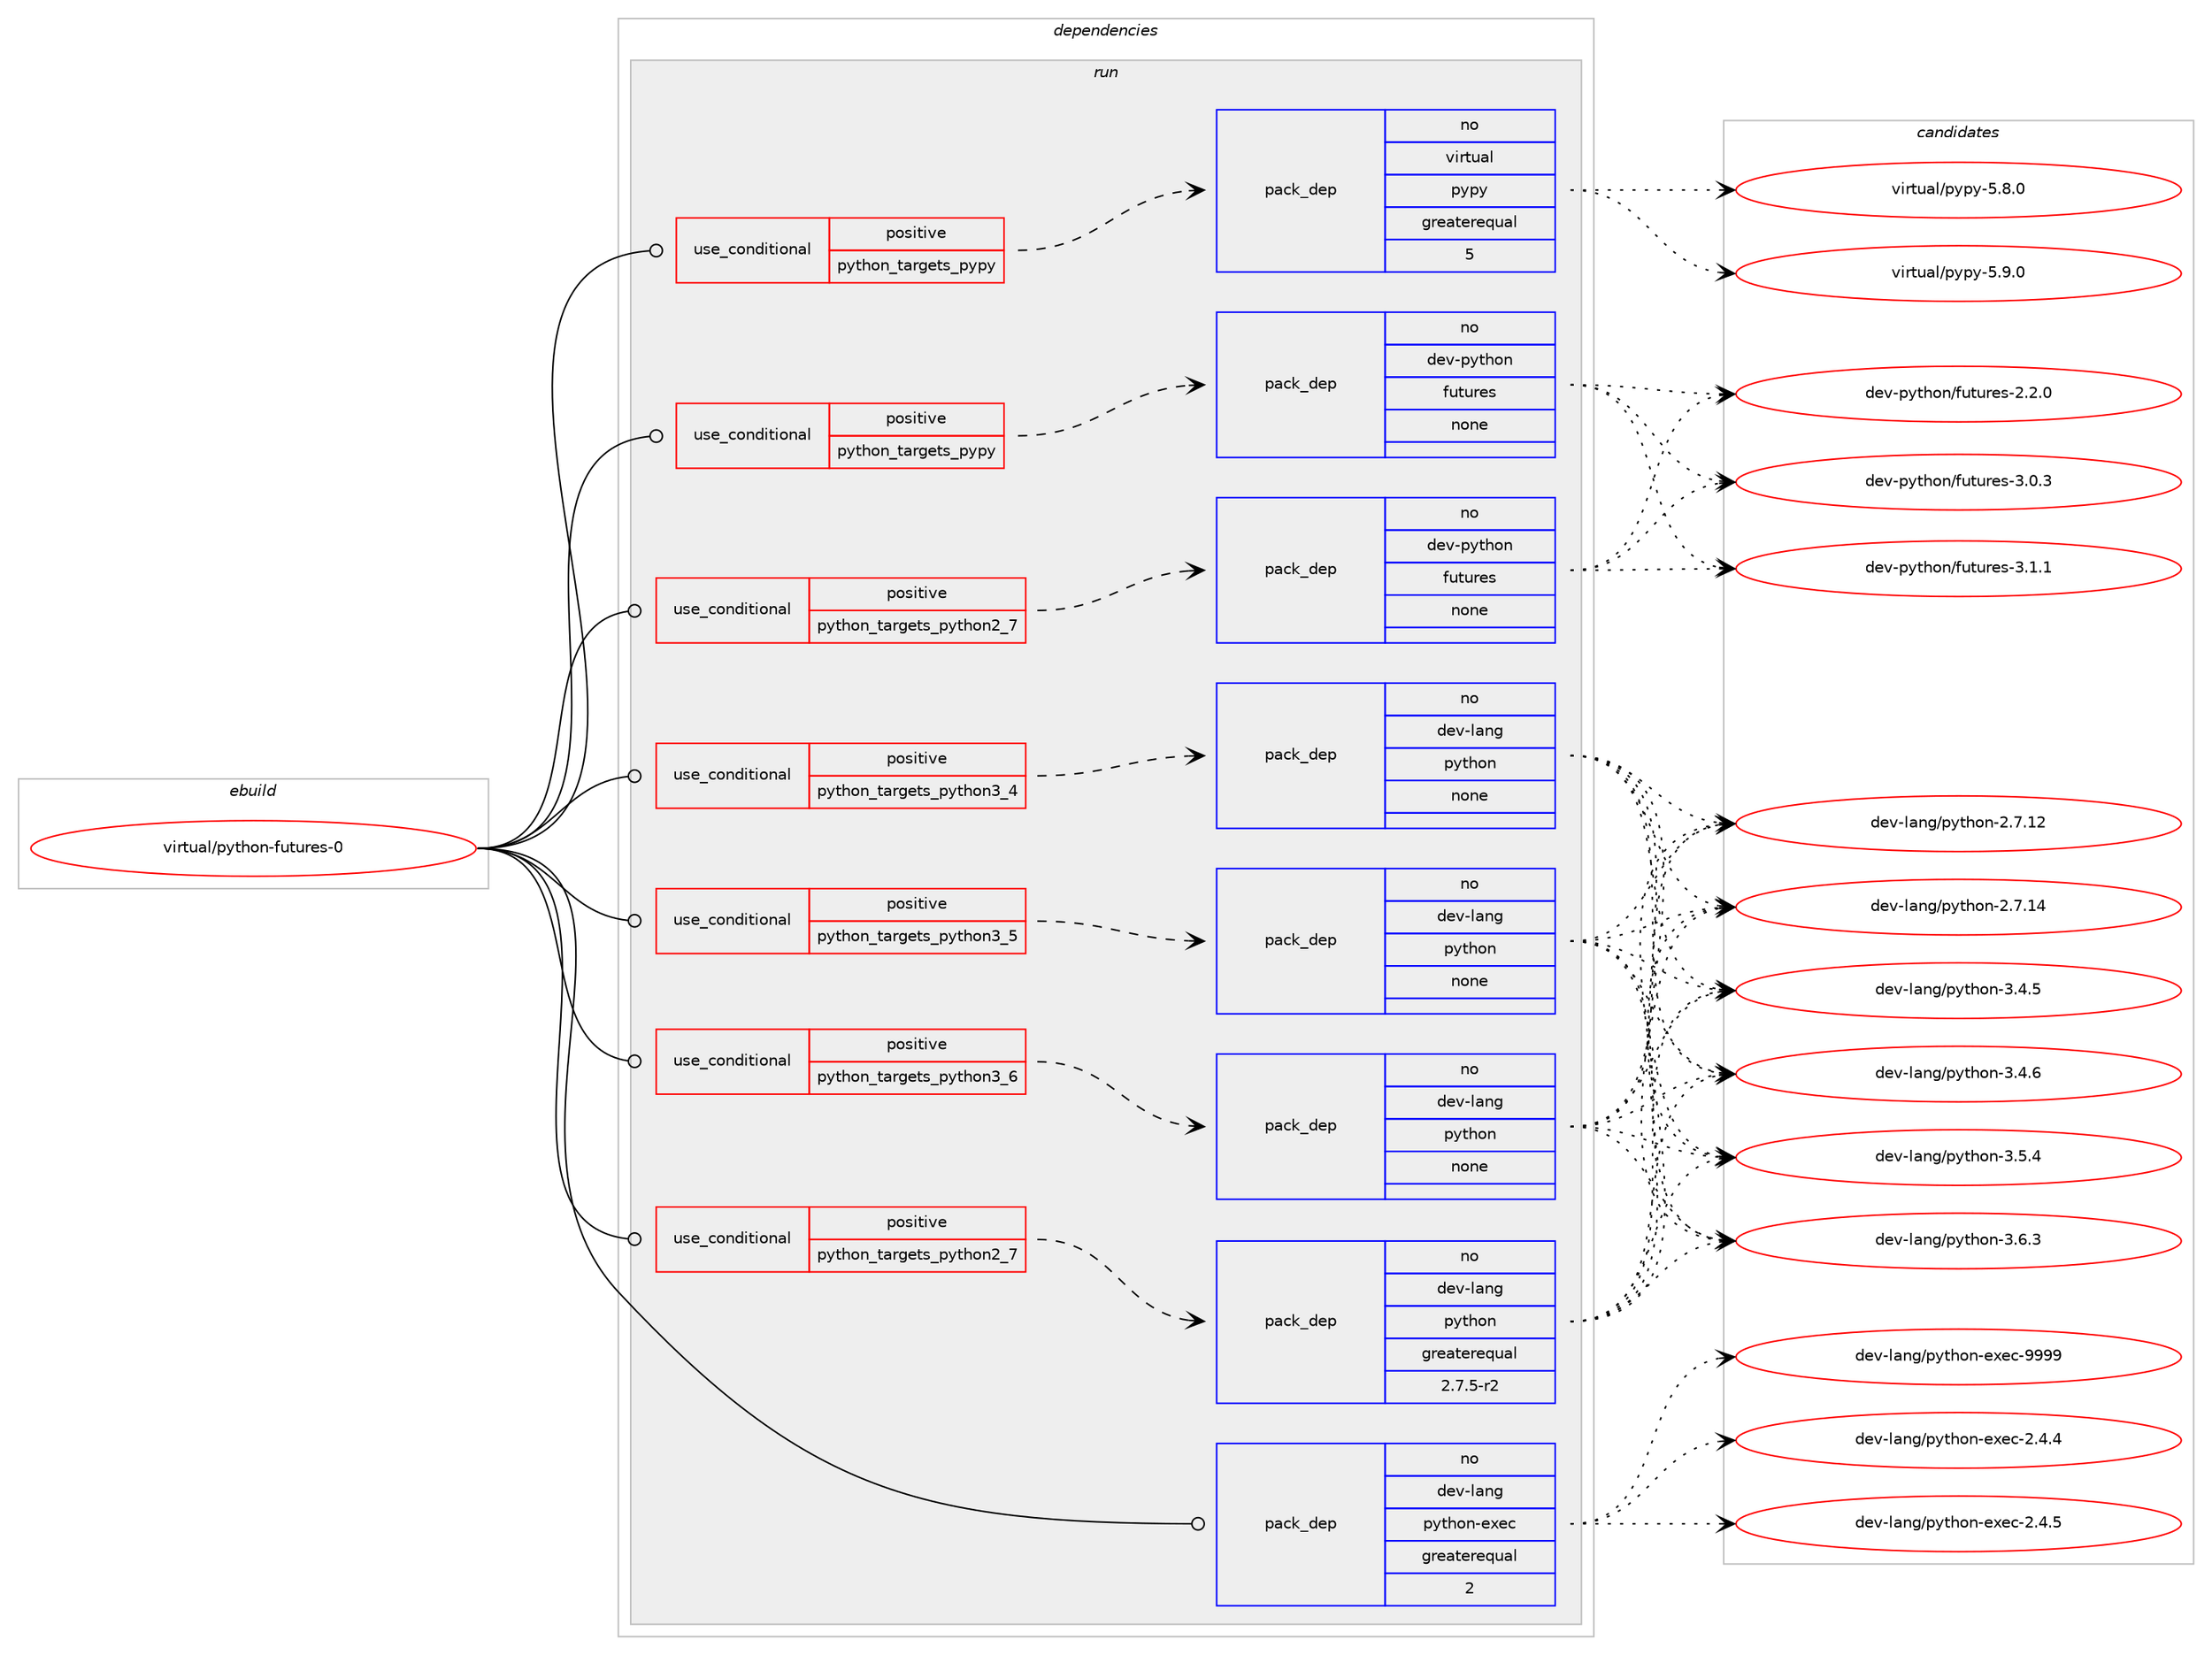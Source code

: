 digraph prolog {

# *************
# Graph options
# *************

newrank=true;
concentrate=true;
compound=true;
graph [rankdir=LR,fontname=Helvetica,fontsize=10,ranksep=1.5];#, ranksep=2.5, nodesep=0.2];
edge  [arrowhead=vee];
node  [fontname=Helvetica,fontsize=10];

# **********
# The ebuild
# **********

subgraph cluster_leftcol {
color=gray;
rank=same;
label=<<i>ebuild</i>>;
id [label="virtual/python-futures-0", color=red, width=4, href="../virtual/python-futures-0.svg"];
}

# ****************
# The dependencies
# ****************

subgraph cluster_midcol {
color=gray;
label=<<i>dependencies</i>>;
subgraph cluster_compile {
fillcolor="#eeeeee";
style=filled;
label=<<i>compile</i>>;
}
subgraph cluster_compileandrun {
fillcolor="#eeeeee";
style=filled;
label=<<i>compile and run</i>>;
}
subgraph cluster_run {
fillcolor="#eeeeee";
style=filled;
label=<<i>run</i>>;
subgraph cond118971 {
dependency499028 [label=<<TABLE BORDER="0" CELLBORDER="1" CELLSPACING="0" CELLPADDING="4"><TR><TD ROWSPAN="3" CELLPADDING="10">use_conditional</TD></TR><TR><TD>positive</TD></TR><TR><TD>python_targets_pypy</TD></TR></TABLE>>, shape=none, color=red];
subgraph pack370965 {
dependency499029 [label=<<TABLE BORDER="0" CELLBORDER="1" CELLSPACING="0" CELLPADDING="4" WIDTH="220"><TR><TD ROWSPAN="6" CELLPADDING="30">pack_dep</TD></TR><TR><TD WIDTH="110">no</TD></TR><TR><TD>dev-python</TD></TR><TR><TD>futures</TD></TR><TR><TD>none</TD></TR><TR><TD></TD></TR></TABLE>>, shape=none, color=blue];
}
dependency499028:e -> dependency499029:w [weight=20,style="dashed",arrowhead="vee"];
}
id:e -> dependency499028:w [weight=20,style="solid",arrowhead="odot"];
subgraph cond118972 {
dependency499030 [label=<<TABLE BORDER="0" CELLBORDER="1" CELLSPACING="0" CELLPADDING="4"><TR><TD ROWSPAN="3" CELLPADDING="10">use_conditional</TD></TR><TR><TD>positive</TD></TR><TR><TD>python_targets_pypy</TD></TR></TABLE>>, shape=none, color=red];
subgraph pack370966 {
dependency499031 [label=<<TABLE BORDER="0" CELLBORDER="1" CELLSPACING="0" CELLPADDING="4" WIDTH="220"><TR><TD ROWSPAN="6" CELLPADDING="30">pack_dep</TD></TR><TR><TD WIDTH="110">no</TD></TR><TR><TD>virtual</TD></TR><TR><TD>pypy</TD></TR><TR><TD>greaterequal</TD></TR><TR><TD>5</TD></TR></TABLE>>, shape=none, color=blue];
}
dependency499030:e -> dependency499031:w [weight=20,style="dashed",arrowhead="vee"];
}
id:e -> dependency499030:w [weight=20,style="solid",arrowhead="odot"];
subgraph cond118973 {
dependency499032 [label=<<TABLE BORDER="0" CELLBORDER="1" CELLSPACING="0" CELLPADDING="4"><TR><TD ROWSPAN="3" CELLPADDING="10">use_conditional</TD></TR><TR><TD>positive</TD></TR><TR><TD>python_targets_python2_7</TD></TR></TABLE>>, shape=none, color=red];
subgraph pack370967 {
dependency499033 [label=<<TABLE BORDER="0" CELLBORDER="1" CELLSPACING="0" CELLPADDING="4" WIDTH="220"><TR><TD ROWSPAN="6" CELLPADDING="30">pack_dep</TD></TR><TR><TD WIDTH="110">no</TD></TR><TR><TD>dev-lang</TD></TR><TR><TD>python</TD></TR><TR><TD>greaterequal</TD></TR><TR><TD>2.7.5-r2</TD></TR></TABLE>>, shape=none, color=blue];
}
dependency499032:e -> dependency499033:w [weight=20,style="dashed",arrowhead="vee"];
}
id:e -> dependency499032:w [weight=20,style="solid",arrowhead="odot"];
subgraph cond118974 {
dependency499034 [label=<<TABLE BORDER="0" CELLBORDER="1" CELLSPACING="0" CELLPADDING="4"><TR><TD ROWSPAN="3" CELLPADDING="10">use_conditional</TD></TR><TR><TD>positive</TD></TR><TR><TD>python_targets_python2_7</TD></TR></TABLE>>, shape=none, color=red];
subgraph pack370968 {
dependency499035 [label=<<TABLE BORDER="0" CELLBORDER="1" CELLSPACING="0" CELLPADDING="4" WIDTH="220"><TR><TD ROWSPAN="6" CELLPADDING="30">pack_dep</TD></TR><TR><TD WIDTH="110">no</TD></TR><TR><TD>dev-python</TD></TR><TR><TD>futures</TD></TR><TR><TD>none</TD></TR><TR><TD></TD></TR></TABLE>>, shape=none, color=blue];
}
dependency499034:e -> dependency499035:w [weight=20,style="dashed",arrowhead="vee"];
}
id:e -> dependency499034:w [weight=20,style="solid",arrowhead="odot"];
subgraph cond118975 {
dependency499036 [label=<<TABLE BORDER="0" CELLBORDER="1" CELLSPACING="0" CELLPADDING="4"><TR><TD ROWSPAN="3" CELLPADDING="10">use_conditional</TD></TR><TR><TD>positive</TD></TR><TR><TD>python_targets_python3_4</TD></TR></TABLE>>, shape=none, color=red];
subgraph pack370969 {
dependency499037 [label=<<TABLE BORDER="0" CELLBORDER="1" CELLSPACING="0" CELLPADDING="4" WIDTH="220"><TR><TD ROWSPAN="6" CELLPADDING="30">pack_dep</TD></TR><TR><TD WIDTH="110">no</TD></TR><TR><TD>dev-lang</TD></TR><TR><TD>python</TD></TR><TR><TD>none</TD></TR><TR><TD></TD></TR></TABLE>>, shape=none, color=blue];
}
dependency499036:e -> dependency499037:w [weight=20,style="dashed",arrowhead="vee"];
}
id:e -> dependency499036:w [weight=20,style="solid",arrowhead="odot"];
subgraph cond118976 {
dependency499038 [label=<<TABLE BORDER="0" CELLBORDER="1" CELLSPACING="0" CELLPADDING="4"><TR><TD ROWSPAN="3" CELLPADDING="10">use_conditional</TD></TR><TR><TD>positive</TD></TR><TR><TD>python_targets_python3_5</TD></TR></TABLE>>, shape=none, color=red];
subgraph pack370970 {
dependency499039 [label=<<TABLE BORDER="0" CELLBORDER="1" CELLSPACING="0" CELLPADDING="4" WIDTH="220"><TR><TD ROWSPAN="6" CELLPADDING="30">pack_dep</TD></TR><TR><TD WIDTH="110">no</TD></TR><TR><TD>dev-lang</TD></TR><TR><TD>python</TD></TR><TR><TD>none</TD></TR><TR><TD></TD></TR></TABLE>>, shape=none, color=blue];
}
dependency499038:e -> dependency499039:w [weight=20,style="dashed",arrowhead="vee"];
}
id:e -> dependency499038:w [weight=20,style="solid",arrowhead="odot"];
subgraph cond118977 {
dependency499040 [label=<<TABLE BORDER="0" CELLBORDER="1" CELLSPACING="0" CELLPADDING="4"><TR><TD ROWSPAN="3" CELLPADDING="10">use_conditional</TD></TR><TR><TD>positive</TD></TR><TR><TD>python_targets_python3_6</TD></TR></TABLE>>, shape=none, color=red];
subgraph pack370971 {
dependency499041 [label=<<TABLE BORDER="0" CELLBORDER="1" CELLSPACING="0" CELLPADDING="4" WIDTH="220"><TR><TD ROWSPAN="6" CELLPADDING="30">pack_dep</TD></TR><TR><TD WIDTH="110">no</TD></TR><TR><TD>dev-lang</TD></TR><TR><TD>python</TD></TR><TR><TD>none</TD></TR><TR><TD></TD></TR></TABLE>>, shape=none, color=blue];
}
dependency499040:e -> dependency499041:w [weight=20,style="dashed",arrowhead="vee"];
}
id:e -> dependency499040:w [weight=20,style="solid",arrowhead="odot"];
subgraph pack370972 {
dependency499042 [label=<<TABLE BORDER="0" CELLBORDER="1" CELLSPACING="0" CELLPADDING="4" WIDTH="220"><TR><TD ROWSPAN="6" CELLPADDING="30">pack_dep</TD></TR><TR><TD WIDTH="110">no</TD></TR><TR><TD>dev-lang</TD></TR><TR><TD>python-exec</TD></TR><TR><TD>greaterequal</TD></TR><TR><TD>2</TD></TR></TABLE>>, shape=none, color=blue];
}
id:e -> dependency499042:w [weight=20,style="solid",arrowhead="odot"];
}
}

# **************
# The candidates
# **************

subgraph cluster_choices {
rank=same;
color=gray;
label=<<i>candidates</i>>;

subgraph choice370965 {
color=black;
nodesep=1;
choice1001011184511212111610411111047102117116117114101115455046504648 [label="dev-python/futures-2.2.0", color=red, width=4,href="../dev-python/futures-2.2.0.svg"];
choice1001011184511212111610411111047102117116117114101115455146484651 [label="dev-python/futures-3.0.3", color=red, width=4,href="../dev-python/futures-3.0.3.svg"];
choice1001011184511212111610411111047102117116117114101115455146494649 [label="dev-python/futures-3.1.1", color=red, width=4,href="../dev-python/futures-3.1.1.svg"];
dependency499029:e -> choice1001011184511212111610411111047102117116117114101115455046504648:w [style=dotted,weight="100"];
dependency499029:e -> choice1001011184511212111610411111047102117116117114101115455146484651:w [style=dotted,weight="100"];
dependency499029:e -> choice1001011184511212111610411111047102117116117114101115455146494649:w [style=dotted,weight="100"];
}
subgraph choice370966 {
color=black;
nodesep=1;
choice1181051141161179710847112121112121455346564648 [label="virtual/pypy-5.8.0", color=red, width=4,href="../virtual/pypy-5.8.0.svg"];
choice1181051141161179710847112121112121455346574648 [label="virtual/pypy-5.9.0", color=red, width=4,href="../virtual/pypy-5.9.0.svg"];
dependency499031:e -> choice1181051141161179710847112121112121455346564648:w [style=dotted,weight="100"];
dependency499031:e -> choice1181051141161179710847112121112121455346574648:w [style=dotted,weight="100"];
}
subgraph choice370967 {
color=black;
nodesep=1;
choice10010111845108971101034711212111610411111045504655464950 [label="dev-lang/python-2.7.12", color=red, width=4,href="../dev-lang/python-2.7.12.svg"];
choice10010111845108971101034711212111610411111045504655464952 [label="dev-lang/python-2.7.14", color=red, width=4,href="../dev-lang/python-2.7.14.svg"];
choice100101118451089711010347112121116104111110455146524653 [label="dev-lang/python-3.4.5", color=red, width=4,href="../dev-lang/python-3.4.5.svg"];
choice100101118451089711010347112121116104111110455146524654 [label="dev-lang/python-3.4.6", color=red, width=4,href="../dev-lang/python-3.4.6.svg"];
choice100101118451089711010347112121116104111110455146534652 [label="dev-lang/python-3.5.4", color=red, width=4,href="../dev-lang/python-3.5.4.svg"];
choice100101118451089711010347112121116104111110455146544651 [label="dev-lang/python-3.6.3", color=red, width=4,href="../dev-lang/python-3.6.3.svg"];
dependency499033:e -> choice10010111845108971101034711212111610411111045504655464950:w [style=dotted,weight="100"];
dependency499033:e -> choice10010111845108971101034711212111610411111045504655464952:w [style=dotted,weight="100"];
dependency499033:e -> choice100101118451089711010347112121116104111110455146524653:w [style=dotted,weight="100"];
dependency499033:e -> choice100101118451089711010347112121116104111110455146524654:w [style=dotted,weight="100"];
dependency499033:e -> choice100101118451089711010347112121116104111110455146534652:w [style=dotted,weight="100"];
dependency499033:e -> choice100101118451089711010347112121116104111110455146544651:w [style=dotted,weight="100"];
}
subgraph choice370968 {
color=black;
nodesep=1;
choice1001011184511212111610411111047102117116117114101115455046504648 [label="dev-python/futures-2.2.0", color=red, width=4,href="../dev-python/futures-2.2.0.svg"];
choice1001011184511212111610411111047102117116117114101115455146484651 [label="dev-python/futures-3.0.3", color=red, width=4,href="../dev-python/futures-3.0.3.svg"];
choice1001011184511212111610411111047102117116117114101115455146494649 [label="dev-python/futures-3.1.1", color=red, width=4,href="../dev-python/futures-3.1.1.svg"];
dependency499035:e -> choice1001011184511212111610411111047102117116117114101115455046504648:w [style=dotted,weight="100"];
dependency499035:e -> choice1001011184511212111610411111047102117116117114101115455146484651:w [style=dotted,weight="100"];
dependency499035:e -> choice1001011184511212111610411111047102117116117114101115455146494649:w [style=dotted,weight="100"];
}
subgraph choice370969 {
color=black;
nodesep=1;
choice10010111845108971101034711212111610411111045504655464950 [label="dev-lang/python-2.7.12", color=red, width=4,href="../dev-lang/python-2.7.12.svg"];
choice10010111845108971101034711212111610411111045504655464952 [label="dev-lang/python-2.7.14", color=red, width=4,href="../dev-lang/python-2.7.14.svg"];
choice100101118451089711010347112121116104111110455146524653 [label="dev-lang/python-3.4.5", color=red, width=4,href="../dev-lang/python-3.4.5.svg"];
choice100101118451089711010347112121116104111110455146524654 [label="dev-lang/python-3.4.6", color=red, width=4,href="../dev-lang/python-3.4.6.svg"];
choice100101118451089711010347112121116104111110455146534652 [label="dev-lang/python-3.5.4", color=red, width=4,href="../dev-lang/python-3.5.4.svg"];
choice100101118451089711010347112121116104111110455146544651 [label="dev-lang/python-3.6.3", color=red, width=4,href="../dev-lang/python-3.6.3.svg"];
dependency499037:e -> choice10010111845108971101034711212111610411111045504655464950:w [style=dotted,weight="100"];
dependency499037:e -> choice10010111845108971101034711212111610411111045504655464952:w [style=dotted,weight="100"];
dependency499037:e -> choice100101118451089711010347112121116104111110455146524653:w [style=dotted,weight="100"];
dependency499037:e -> choice100101118451089711010347112121116104111110455146524654:w [style=dotted,weight="100"];
dependency499037:e -> choice100101118451089711010347112121116104111110455146534652:w [style=dotted,weight="100"];
dependency499037:e -> choice100101118451089711010347112121116104111110455146544651:w [style=dotted,weight="100"];
}
subgraph choice370970 {
color=black;
nodesep=1;
choice10010111845108971101034711212111610411111045504655464950 [label="dev-lang/python-2.7.12", color=red, width=4,href="../dev-lang/python-2.7.12.svg"];
choice10010111845108971101034711212111610411111045504655464952 [label="dev-lang/python-2.7.14", color=red, width=4,href="../dev-lang/python-2.7.14.svg"];
choice100101118451089711010347112121116104111110455146524653 [label="dev-lang/python-3.4.5", color=red, width=4,href="../dev-lang/python-3.4.5.svg"];
choice100101118451089711010347112121116104111110455146524654 [label="dev-lang/python-3.4.6", color=red, width=4,href="../dev-lang/python-3.4.6.svg"];
choice100101118451089711010347112121116104111110455146534652 [label="dev-lang/python-3.5.4", color=red, width=4,href="../dev-lang/python-3.5.4.svg"];
choice100101118451089711010347112121116104111110455146544651 [label="dev-lang/python-3.6.3", color=red, width=4,href="../dev-lang/python-3.6.3.svg"];
dependency499039:e -> choice10010111845108971101034711212111610411111045504655464950:w [style=dotted,weight="100"];
dependency499039:e -> choice10010111845108971101034711212111610411111045504655464952:w [style=dotted,weight="100"];
dependency499039:e -> choice100101118451089711010347112121116104111110455146524653:w [style=dotted,weight="100"];
dependency499039:e -> choice100101118451089711010347112121116104111110455146524654:w [style=dotted,weight="100"];
dependency499039:e -> choice100101118451089711010347112121116104111110455146534652:w [style=dotted,weight="100"];
dependency499039:e -> choice100101118451089711010347112121116104111110455146544651:w [style=dotted,weight="100"];
}
subgraph choice370971 {
color=black;
nodesep=1;
choice10010111845108971101034711212111610411111045504655464950 [label="dev-lang/python-2.7.12", color=red, width=4,href="../dev-lang/python-2.7.12.svg"];
choice10010111845108971101034711212111610411111045504655464952 [label="dev-lang/python-2.7.14", color=red, width=4,href="../dev-lang/python-2.7.14.svg"];
choice100101118451089711010347112121116104111110455146524653 [label="dev-lang/python-3.4.5", color=red, width=4,href="../dev-lang/python-3.4.5.svg"];
choice100101118451089711010347112121116104111110455146524654 [label="dev-lang/python-3.4.6", color=red, width=4,href="../dev-lang/python-3.4.6.svg"];
choice100101118451089711010347112121116104111110455146534652 [label="dev-lang/python-3.5.4", color=red, width=4,href="../dev-lang/python-3.5.4.svg"];
choice100101118451089711010347112121116104111110455146544651 [label="dev-lang/python-3.6.3", color=red, width=4,href="../dev-lang/python-3.6.3.svg"];
dependency499041:e -> choice10010111845108971101034711212111610411111045504655464950:w [style=dotted,weight="100"];
dependency499041:e -> choice10010111845108971101034711212111610411111045504655464952:w [style=dotted,weight="100"];
dependency499041:e -> choice100101118451089711010347112121116104111110455146524653:w [style=dotted,weight="100"];
dependency499041:e -> choice100101118451089711010347112121116104111110455146524654:w [style=dotted,weight="100"];
dependency499041:e -> choice100101118451089711010347112121116104111110455146534652:w [style=dotted,weight="100"];
dependency499041:e -> choice100101118451089711010347112121116104111110455146544651:w [style=dotted,weight="100"];
}
subgraph choice370972 {
color=black;
nodesep=1;
choice1001011184510897110103471121211161041111104510112010199455046524652 [label="dev-lang/python-exec-2.4.4", color=red, width=4,href="../dev-lang/python-exec-2.4.4.svg"];
choice1001011184510897110103471121211161041111104510112010199455046524653 [label="dev-lang/python-exec-2.4.5", color=red, width=4,href="../dev-lang/python-exec-2.4.5.svg"];
choice10010111845108971101034711212111610411111045101120101994557575757 [label="dev-lang/python-exec-9999", color=red, width=4,href="../dev-lang/python-exec-9999.svg"];
dependency499042:e -> choice1001011184510897110103471121211161041111104510112010199455046524652:w [style=dotted,weight="100"];
dependency499042:e -> choice1001011184510897110103471121211161041111104510112010199455046524653:w [style=dotted,weight="100"];
dependency499042:e -> choice10010111845108971101034711212111610411111045101120101994557575757:w [style=dotted,weight="100"];
}
}

}

